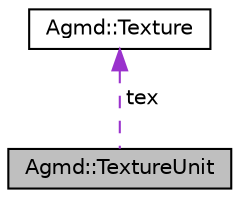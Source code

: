 digraph "Agmd::TextureUnit"
{
  edge [fontname="Helvetica",fontsize="10",labelfontname="Helvetica",labelfontsize="10"];
  node [fontname="Helvetica",fontsize="10",shape=record];
  Node1 [label="Agmd::TextureUnit",height=0.2,width=0.4,color="black", fillcolor="grey75", style="filled" fontcolor="black"];
  Node2 -> Node1 [dir="back",color="darkorchid3",fontsize="10",style="dashed",label=" tex" ,fontname="Helvetica"];
  Node2 [label="Agmd::Texture",height=0.2,width=0.4,color="black", fillcolor="white", style="filled",URL="$class_agmd_1_1_texture.html"];
}
